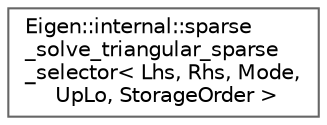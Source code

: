 digraph "Graphical Class Hierarchy"
{
 // LATEX_PDF_SIZE
  bgcolor="transparent";
  edge [fontname=Helvetica,fontsize=10,labelfontname=Helvetica,labelfontsize=10];
  node [fontname=Helvetica,fontsize=10,shape=box,height=0.2,width=0.4];
  rankdir="LR";
  Node0 [id="Node000000",label="Eigen::internal::sparse\l_solve_triangular_sparse\l_selector\< Lhs, Rhs, Mode,\l UpLo, StorageOrder \>",height=0.2,width=0.4,color="grey40", fillcolor="white", style="filled",URL="$structEigen_1_1internal_1_1sparse__solve__triangular__sparse__selector.html",tooltip=" "];
}
